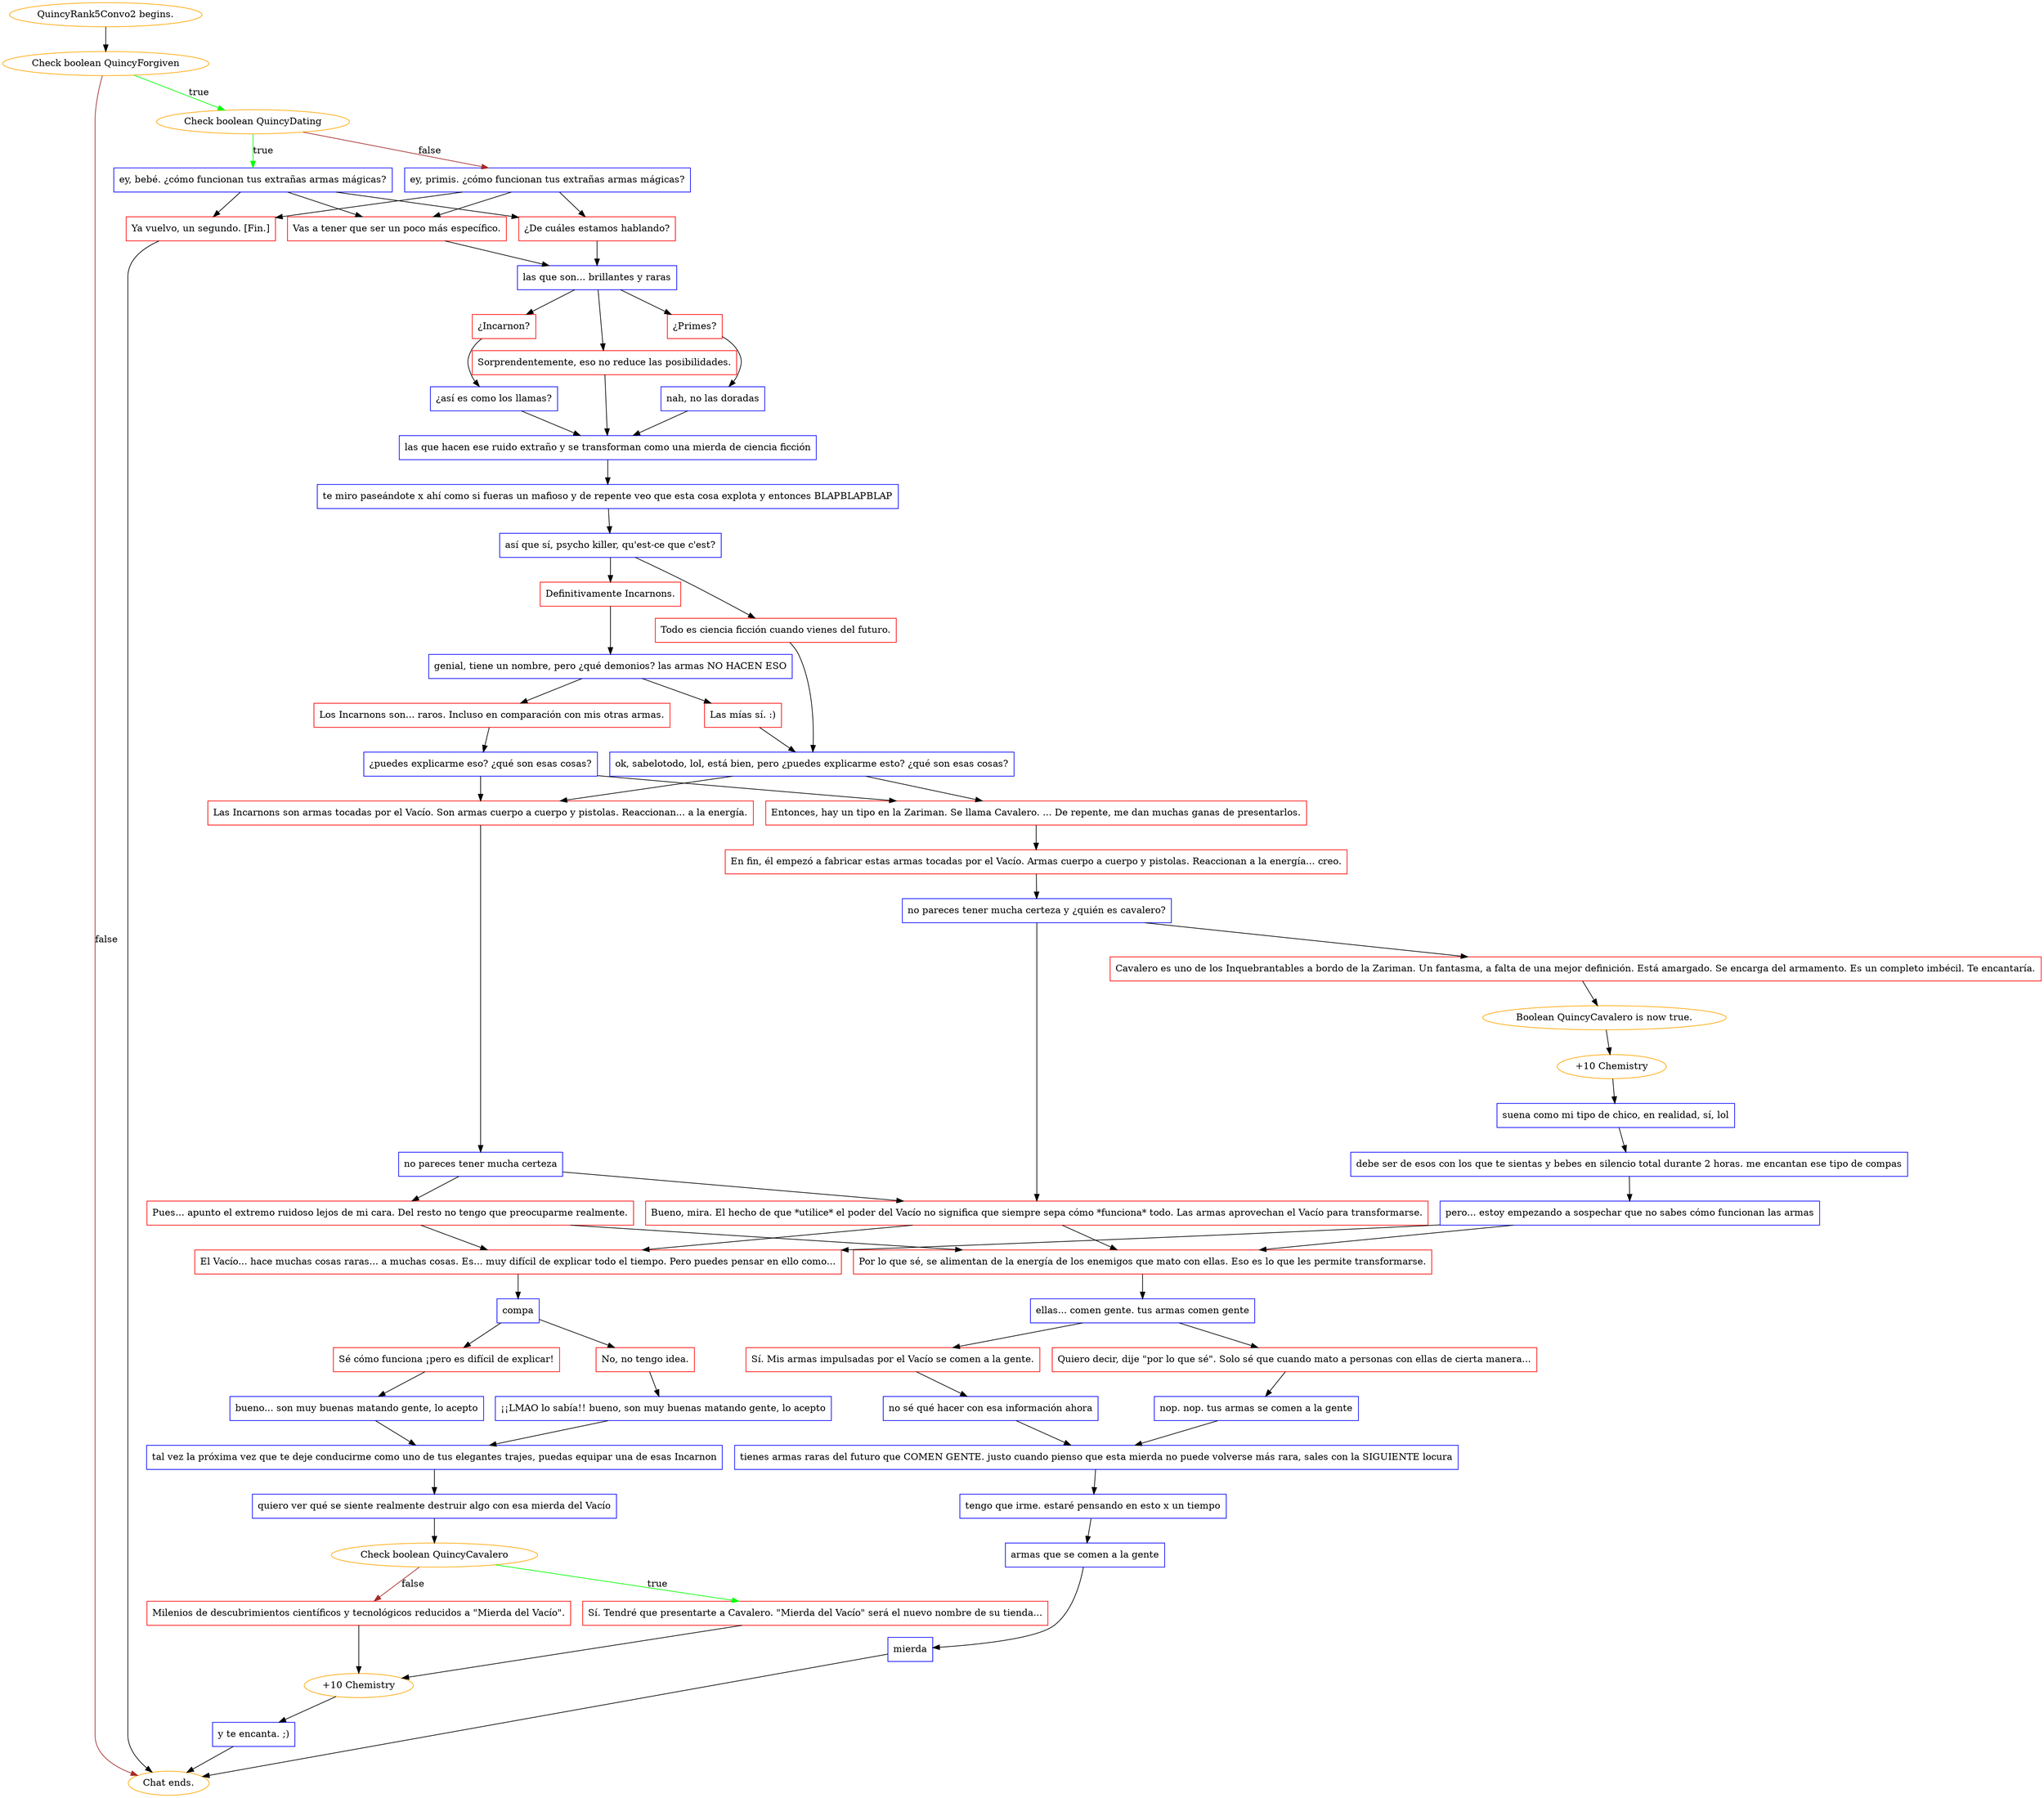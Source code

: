 digraph {
	"QuincyRank5Convo2 begins." [color=orange];
		"QuincyRank5Convo2 begins." -> j344524822;
	j344524822 [label="Check boolean QuincyForgiven",color=orange];
		j344524822 -> j3376611681 [label=true,color=green];
		j344524822 -> "Chat ends." [label=false,color=brown];
	j3376611681 [label="Check boolean QuincyDating",color=orange];
		j3376611681 -> j3807968268 [label=true,color=green];
		j3376611681 -> j3555676952 [label=false,color=brown];
	"Chat ends." [color=orange];
	j3807968268 [label="ey, bebé. ¿cómo funcionan tus extrañas armas mágicas?",shape=box,color=blue];
		j3807968268 -> j3148313773;
		j3807968268 -> j2221521322;
		j3807968268 -> j3367648747;
	j3555676952 [label="ey, primis. ¿cómo funcionan tus extrañas armas mágicas?",shape=box,color=blue];
		j3555676952 -> j3148313773;
		j3555676952 -> j2221521322;
		j3555676952 -> j3367648747;
	j3148313773 [label="¿De cuáles estamos hablando?",shape=box,color=red];
		j3148313773 -> j2399058529;
	j2221521322 [label="Vas a tener que ser un poco más específico.",shape=box,color=red];
		j2221521322 -> j2399058529;
	j3367648747 [label="Ya vuelvo, un segundo. [Fin.]",shape=box,color=red];
		j3367648747 -> "Chat ends.";
	j2399058529 [label="las que son... brillantes y raras",shape=box,color=blue];
		j2399058529 -> j642158892;
		j2399058529 -> j767720725;
		j2399058529 -> j2889256554;
	j642158892 [label="Sorprendentemente, eso no reduce las posibilidades.",shape=box,color=red];
		j642158892 -> j835448972;
	j767720725 [label="¿Primes?",shape=box,color=red];
		j767720725 -> j506888748;
	j2889256554 [label="¿Incarnon?",shape=box,color=red];
		j2889256554 -> j4170464863;
	j835448972 [label="las que hacen ese ruido extraño y se transforman como una mierda de ciencia ficción",shape=box,color=blue];
		j835448972 -> j3662605480;
	j506888748 [label="nah, no las doradas",shape=box,color=blue];
		j506888748 -> j835448972;
	j4170464863 [label="¿así es como los llamas?",shape=box,color=blue];
		j4170464863 -> j835448972;
	j3662605480 [label="te miro paseándote x ahí como si fueras un mafioso y de repente veo que esta cosa explota y entonces BLAPBLAPBLAP",shape=box,color=blue];
		j3662605480 -> j976033772;
	j976033772 [label="así que sí, psycho killer, qu'est-ce que c'est?",shape=box,color=blue];
		j976033772 -> j1645315191;
		j976033772 -> j1589798655;
	j1645315191 [label="Definitivamente Incarnons.",shape=box,color=red];
		j1645315191 -> j3024048787;
	j1589798655 [label="Todo es ciencia ficción cuando vienes del futuro.",shape=box,color=red];
		j1589798655 -> j461317560;
	j3024048787 [label="genial, tiene un nombre, pero ¿qué demonios? las armas NO HACEN ESO",shape=box,color=blue];
		j3024048787 -> j2326340842;
		j3024048787 -> j2193854098;
	j461317560 [label="ok, sabelotodo, lol, está bien, pero ¿puedes explicarme esto? ¿qué son esas cosas?",shape=box,color=blue];
		j461317560 -> j4215710454;
		j461317560 -> j1504573390;
	j2326340842 [label="Los Incarnons son... raros. Incluso en comparación con mis otras armas.",shape=box,color=red];
		j2326340842 -> j2184276317;
	j2193854098 [label="Las mías sí. :)",shape=box,color=red];
		j2193854098 -> j461317560;
	j4215710454 [label="Las Incarnons son armas tocadas por el Vacío. Son armas cuerpo a cuerpo y pistolas. Reaccionan... a la energía.",shape=box,color=red];
		j4215710454 -> j1242561792;
	j1504573390 [label="Entonces, hay un tipo en la Zariman. Se llama Cavalero. ... De repente, me dan muchas ganas de presentarlos.",shape=box,color=red];
		j1504573390 -> j248235513;
	j2184276317 [label="¿puedes explicarme eso? ¿qué son esas cosas?",shape=box,color=blue];
		j2184276317 -> j4215710454;
		j2184276317 -> j1504573390;
	j1242561792 [label="no pareces tener mucha certeza",shape=box,color=blue];
		j1242561792 -> j2124087988;
		j1242561792 -> j2545366550;
	j248235513 [label="En fin, él empezó a fabricar estas armas tocadas por el Vacío. Armas cuerpo a cuerpo y pistolas. Reaccionan a la energía... creo.",shape=box,color=red];
		j248235513 -> j2596848976;
	j2124087988 [label="Pues... apunto el extremo ruidoso lejos de mi cara. Del resto no tengo que preocuparme realmente.",shape=box,color=red];
		j2124087988 -> j3779618855;
		j2124087988 -> j943860075;
	j2545366550 [label="Bueno, mira. El hecho de que *utilice* el poder del Vacío no significa que siempre sepa cómo *funciona* todo. Las armas aprovechan el Vacío para transformarse.",shape=box,color=red];
		j2545366550 -> j3779618855;
		j2545366550 -> j943860075;
	j2596848976 [label="no pareces tener mucha certeza y ¿quién es cavalero?",shape=box,color=blue];
		j2596848976 -> j2545366550;
		j2596848976 -> j1571191894;
	j3779618855 [label="Por lo que sé, se alimentan de la energía de los enemigos que mato con ellas. Eso es lo que les permite transformarse.",shape=box,color=red];
		j3779618855 -> j2590922604;
	j943860075 [label="El Vacío... hace muchas cosas raras... a muchas cosas. Es... muy difícil de explicar todo el tiempo. Pero puedes pensar en ello como...",shape=box,color=red];
		j943860075 -> j605440704;
	j1571191894 [label="Cavalero es uno de los Inquebrantables a bordo de la Zariman. Un fantasma, a falta de una mejor definición. Está amargado. Se encarga del armamento. Es un completo imbécil. Te encantaría.",shape=box,color=red];
		j1571191894 -> j399471392;
	j2590922604 [label="ellas... comen gente. tus armas comen gente",shape=box,color=blue];
		j2590922604 -> j3848893424;
		j2590922604 -> j2664709678;
	j605440704 [label="compa",shape=box,color=blue];
		j605440704 -> j2628178613;
		j605440704 -> j1429051036;
	j399471392 [label="Boolean QuincyCavalero is now true.",color=orange];
		j399471392 -> j1280043579;
	j3848893424 [label="Quiero decir, dije \"por lo que sé\". Solo sé que cuando mato a personas con ellas de cierta manera...",shape=box,color=red];
		j3848893424 -> j2882717448;
	j2664709678 [label="Sí. Mis armas impulsadas por el Vacío se comen a la gente.",shape=box,color=red];
		j2664709678 -> j2502718264;
	j2628178613 [label="No, no tengo idea.",shape=box,color=red];
		j2628178613 -> j2796525268;
	j1429051036 [label="Sé cómo funciona ¡pero es difícil de explicar!",shape=box,color=red];
		j1429051036 -> j827703724;
	j1280043579 [label="+10 Chemistry",color=orange];
		j1280043579 -> j3897435485;
	j2882717448 [label="nop. nop. tus armas se comen a la gente",shape=box,color=blue];
		j2882717448 -> j2439996581;
	j2502718264 [label="no sé qué hacer con esa información ahora",shape=box,color=blue];
		j2502718264 -> j2439996581;
	j2796525268 [label="¡¡LMAO lo sabía!! bueno, son muy buenas matando gente, lo acepto",shape=box,color=blue];
		j2796525268 -> j1222986662;
	j827703724 [label="bueno... son muy buenas matando gente, lo acepto",shape=box,color=blue];
		j827703724 -> j1222986662;
	j3897435485 [label="suena como mi tipo de chico, en realidad, sí, lol",shape=box,color=blue];
		j3897435485 -> j1431650636;
	j2439996581 [label="tienes armas raras del futuro que COMEN GENTE. justo cuando pienso que esta mierda no puede volverse más rara, sales con la SIGUIENTE locura",shape=box,color=blue];
		j2439996581 -> j2871469467;
	j1222986662 [label="tal vez la próxima vez que te deje conducirme como uno de tus elegantes trajes, puedas equipar una de esas Incarnon",shape=box,color=blue];
		j1222986662 -> j4142146023;
	j1431650636 [label="debe ser de esos con los que te sientas y bebes en silencio total durante 2 horas. me encantan ese tipo de compas",shape=box,color=blue];
		j1431650636 -> j3691948380;
	j2871469467 [label="tengo que irme. estaré pensando en esto x un tiempo",shape=box,color=blue];
		j2871469467 -> j2557799763;
	j4142146023 [label="quiero ver qué se siente realmente destruir algo con esa mierda del Vacío",shape=box,color=blue];
		j4142146023 -> j1580395653;
	j3691948380 [label="pero... estoy empezando a sospechar que no sabes cómo funcionan las armas",shape=box,color=blue];
		j3691948380 -> j3779618855;
		j3691948380 -> j943860075;
	j2557799763 [label="armas que se comen a la gente",shape=box,color=blue];
		j2557799763 -> j2957042369;
	j1580395653 [label="Check boolean QuincyCavalero",color=orange];
		j1580395653 -> j1199603576 [label=true,color=green];
		j1580395653 -> j1508062412 [label=false,color=brown];
	j2957042369 [label="mierda",shape=box,color=blue];
		j2957042369 -> "Chat ends.";
	j1199603576 [label="Sí. Tendré que presentarte a Cavalero. \"Mierda del Vacío\" será el nuevo nombre de su tienda...",shape=box,color=red];
		j1199603576 -> j2798370022;
	j1508062412 [label="Milenios de descubrimientos científicos y tecnológicos reducidos a \"Mierda del Vacío\".",shape=box,color=red];
		j1508062412 -> j2798370022;
	j2798370022 [label="+10 Chemistry",color=orange];
		j2798370022 -> j454429828;
	j454429828 [label="y te encanta. ;)",shape=box,color=blue];
		j454429828 -> "Chat ends.";
}